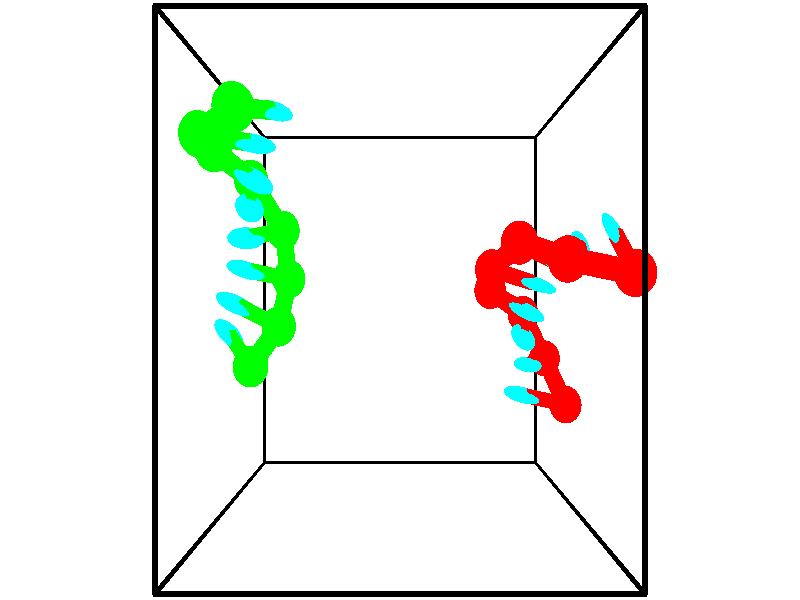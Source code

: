 // switches for output
#declare DRAW_BASES = 1; // possible values are 0, 1; only relevant for DNA ribbons
#declare DRAW_BASES_TYPE = 3; // possible values are 1, 2, 3; only relevant for DNA ribbons
#declare DRAW_FOG = 0; // set to 1 to enable fog

#include "colors.inc"

#include "transforms.inc"
background { rgb <1, 1, 1>}

#default {
   normal{
       ripples 0.25
       frequency 0.20
       turbulence 0.2
       lambda 5
   }
	finish {
		phong 0.1
		phong_size 40.
	}
}

// original window dimensions: 1024x640


// camera settings

camera {
	sky <-0, 1, 0>
	up <-0, 1, 0>
	right 1.6 * <1, 0, 0>
	location <2.5, 2.5, 11.1562>
	look_at <2.5, 2.5, 2.5>
	direction <0, 0, -8.6562>
	angle 67.0682
}


# declare cpy_camera_pos = <2.5, 2.5, 11.1562>;
# if (DRAW_FOG = 1)
fog {
	fog_type 2
	up vnormalize(cpy_camera_pos)
	color rgbt<1,1,1,0.3>
	distance 1e-5
	fog_alt 3e-3
	fog_offset 4
}
# end


// LIGHTS

# declare lum = 6;
global_settings {
	ambient_light rgb lum * <0.05, 0.05, 0.05>
	max_trace_level 15
}# declare cpy_direct_light_amount = 0.25;
light_source
{	1000 * <-1, -1, 1>,
	rgb lum * cpy_direct_light_amount
	parallel
}

light_source
{	1000 * <1, 1, -1>,
	rgb lum * cpy_direct_light_amount
	parallel
}

// strand 0

// nucleotide -1

// particle -1
sphere {
	<5.147304, 1.106034, 1.486168> 0.250000
	pigment { color rgbt <1,0,0,0> }
	no_shadow
}
cylinder {
	<4.753929, 1.178513, 1.487928>,  <4.517904, 1.222000, 1.488985>, 0.100000
	pigment { color rgbt <1,0,0,0> }
	no_shadow
}
cylinder {
	<4.753929, 1.178513, 1.487928>,  <5.147304, 1.106034, 1.486168>, 0.100000
	pigment { color rgbt <1,0,0,0> }
	no_shadow
}

// particle -1
sphere {
	<4.753929, 1.178513, 1.487928> 0.100000
	pigment { color rgbt <1,0,0,0> }
	no_shadow
}
sphere {
	0, 1
	scale<0.080000,0.200000,0.300000>
	matrix <0.174351, 0.939085, 0.296177,
		0.049532, 0.292039, -0.955123,
		-0.983437, 0.181196, 0.004402,
		4.458898, 1.232872, 1.489249>
	pigment { color rgbt <0,1,1,0> }
	no_shadow
}
cylinder {
	<4.922027, 1.685092, 1.031540>,  <5.147304, 1.106034, 1.486168>, 0.130000
	pigment { color rgbt <1,0,0,0> }
	no_shadow
}

// nucleotide -1

// particle -1
sphere {
	<4.922027, 1.685092, 1.031540> 0.250000
	pigment { color rgbt <1,0,0,0> }
	no_shadow
}
cylinder {
	<4.693558, 1.663937, 1.359190>,  <4.556477, 1.651243, 1.555780>, 0.100000
	pigment { color rgbt <1,0,0,0> }
	no_shadow
}
cylinder {
	<4.693558, 1.663937, 1.359190>,  <4.922027, 1.685092, 1.031540>, 0.100000
	pigment { color rgbt <1,0,0,0> }
	no_shadow
}

// particle -1
sphere {
	<4.693558, 1.663937, 1.359190> 0.100000
	pigment { color rgbt <1,0,0,0> }
	no_shadow
}
sphere {
	0, 1
	scale<0.080000,0.200000,0.300000>
	matrix <0.163961, 0.970460, 0.176989,
		-0.804288, 0.235395, -0.545627,
		-0.571172, -0.052888, 0.819125,
		4.522206, 1.648070, 1.604928>
	pigment { color rgbt <0,1,1,0> }
	no_shadow
}
cylinder {
	<4.543067, 2.308351, 1.117982>,  <4.922027, 1.685092, 1.031540>, 0.130000
	pigment { color rgbt <1,0,0,0> }
	no_shadow
}

// nucleotide -1

// particle -1
sphere {
	<4.543067, 2.308351, 1.117982> 0.250000
	pigment { color rgbt <1,0,0,0> }
	no_shadow
}
cylinder {
	<4.473686, 2.142185, 1.475159>,  <4.432058, 2.042486, 1.689465>, 0.100000
	pigment { color rgbt <1,0,0,0> }
	no_shadow
}
cylinder {
	<4.473686, 2.142185, 1.475159>,  <4.543067, 2.308351, 1.117982>, 0.100000
	pigment { color rgbt <1,0,0,0> }
	no_shadow
}

// particle -1
sphere {
	<4.473686, 2.142185, 1.475159> 0.100000
	pigment { color rgbt <1,0,0,0> }
	no_shadow
}
sphere {
	0, 1
	scale<0.080000,0.200000,0.300000>
	matrix <0.354426, 0.819606, 0.450142,
		-0.918856, 0.394560, 0.005071,
		-0.173451, -0.415413, 0.892943,
		4.421651, 2.017561, 1.743042>
	pigment { color rgbt <0,1,1,0> }
	no_shadow
}
cylinder {
	<3.944110, 2.627250, 1.482757>,  <4.543067, 2.308351, 1.117982>, 0.130000
	pigment { color rgbt <1,0,0,0> }
	no_shadow
}

// nucleotide -1

// particle -1
sphere {
	<3.944110, 2.627250, 1.482757> 0.250000
	pigment { color rgbt <1,0,0,0> }
	no_shadow
}
cylinder {
	<4.225212, 2.473148, 1.721994>,  <4.393873, 2.380687, 1.865537>, 0.100000
	pigment { color rgbt <1,0,0,0> }
	no_shadow
}
cylinder {
	<4.225212, 2.473148, 1.721994>,  <3.944110, 2.627250, 1.482757>, 0.100000
	pigment { color rgbt <1,0,0,0> }
	no_shadow
}

// particle -1
sphere {
	<4.225212, 2.473148, 1.721994> 0.100000
	pigment { color rgbt <1,0,0,0> }
	no_shadow
}
sphere {
	0, 1
	scale<0.080000,0.200000,0.300000>
	matrix <0.206209, 0.914904, 0.347029,
		-0.680892, -0.120544, 0.722396,
		0.702755, -0.385253, 0.598093,
		4.436038, 2.357572, 1.901422>
	pigment { color rgbt <0,1,1,0> }
	no_shadow
}
cylinder {
	<3.870622, 2.879945, 2.161185>,  <3.944110, 2.627250, 1.482757>, 0.130000
	pigment { color rgbt <1,0,0,0> }
	no_shadow
}

// nucleotide -1

// particle -1
sphere {
	<3.870622, 2.879945, 2.161185> 0.250000
	pigment { color rgbt <1,0,0,0> }
	no_shadow
}
cylinder {
	<4.256271, 2.776016, 2.139433>,  <4.487661, 2.713659, 2.126382>, 0.100000
	pigment { color rgbt <1,0,0,0> }
	no_shadow
}
cylinder {
	<4.256271, 2.776016, 2.139433>,  <3.870622, 2.879945, 2.161185>, 0.100000
	pigment { color rgbt <1,0,0,0> }
	no_shadow
}

// particle -1
sphere {
	<4.256271, 2.776016, 2.139433> 0.100000
	pigment { color rgbt <1,0,0,0> }
	no_shadow
}
sphere {
	0, 1
	scale<0.080000,0.200000,0.300000>
	matrix <0.265092, 0.931754, 0.248116,
		-0.013798, -0.253631, 0.967203,
		0.964125, -0.259821, -0.054379,
		4.545509, 2.698070, 2.123119>
	pigment { color rgbt <0,1,1,0> }
	no_shadow
}
cylinder {
	<4.127213, 3.151217, 2.928814>,  <3.870622, 2.879945, 2.161185>, 0.130000
	pigment { color rgbt <1,0,0,0> }
	no_shadow
}

// nucleotide -1

// particle -1
sphere {
	<4.127213, 3.151217, 2.928814> 0.250000
	pigment { color rgbt <1,0,0,0> }
	no_shadow
}
cylinder {
	<4.469337, 3.031727, 2.759483>,  <4.674612, 2.960033, 2.657885>, 0.100000
	pigment { color rgbt <1,0,0,0> }
	no_shadow
}
cylinder {
	<4.469337, 3.031727, 2.759483>,  <4.127213, 3.151217, 2.928814>, 0.100000
	pigment { color rgbt <1,0,0,0> }
	no_shadow
}

// particle -1
sphere {
	<4.469337, 3.031727, 2.759483> 0.100000
	pigment { color rgbt <1,0,0,0> }
	no_shadow
}
sphere {
	0, 1
	scale<0.080000,0.200000,0.300000>
	matrix <0.511593, 0.616163, 0.598846,
		0.081949, -0.728771, 0.679836,
		0.855311, -0.298724, -0.423328,
		4.725931, 2.942110, 2.632485>
	pigment { color rgbt <0,1,1,0> }
	no_shadow
}
cylinder {
	<4.627649, 2.933182, 3.505346>,  <4.127213, 3.151217, 2.928814>, 0.130000
	pigment { color rgbt <1,0,0,0> }
	no_shadow
}

// nucleotide -1

// particle -1
sphere {
	<4.627649, 2.933182, 3.505346> 0.250000
	pigment { color rgbt <1,0,0,0> }
	no_shadow
}
cylinder {
	<4.818764, 3.028625, 3.167166>,  <4.933433, 3.085891, 2.964258>, 0.100000
	pigment { color rgbt <1,0,0,0> }
	no_shadow
}
cylinder {
	<4.818764, 3.028625, 3.167166>,  <4.627649, 2.933182, 3.505346>, 0.100000
	pigment { color rgbt <1,0,0,0> }
	no_shadow
}

// particle -1
sphere {
	<4.818764, 3.028625, 3.167166> 0.100000
	pigment { color rgbt <1,0,0,0> }
	no_shadow
}
sphere {
	0, 1
	scale<0.080000,0.200000,0.300000>
	matrix <0.740786, 0.407860, 0.533748,
		0.472182, -0.881315, 0.018112,
		0.477787, 0.238608, -0.845450,
		4.962100, 3.100208, 2.913531>
	pigment { color rgbt <0,1,1,0> }
	no_shadow
}
cylinder {
	<5.436831, 2.780506, 3.631919>,  <4.627649, 2.933182, 3.505346>, 0.130000
	pigment { color rgbt <1,0,0,0> }
	no_shadow
}

// nucleotide -1

// particle -1
sphere {
	<5.436831, 2.780506, 3.631919> 0.250000
	pigment { color rgbt <1,0,0,0> }
	no_shadow
}
cylinder {
	<5.388893, 3.052788, 3.342844>,  <5.360130, 3.216157, 3.169399>, 0.100000
	pigment { color rgbt <1,0,0,0> }
	no_shadow
}
cylinder {
	<5.388893, 3.052788, 3.342844>,  <5.436831, 2.780506, 3.631919>, 0.100000
	pigment { color rgbt <1,0,0,0> }
	no_shadow
}

// particle -1
sphere {
	<5.388893, 3.052788, 3.342844> 0.100000
	pigment { color rgbt <1,0,0,0> }
	no_shadow
}
sphere {
	0, 1
	scale<0.080000,0.200000,0.300000>
	matrix <0.660748, 0.597988, 0.453676,
		0.740979, -0.423144, -0.521440,
		-0.119845, 0.680705, -0.722688,
		5.352940, 3.256999, 3.126038>
	pigment { color rgbt <0,1,1,0> }
	no_shadow
}
// strand 1

// nucleotide -1

// particle -1
sphere {
	<0.494612, 4.433802, 3.900380> 0.250000
	pigment { color rgbt <0,1,0,0> }
	no_shadow
}
cylinder {
	<0.704475, 4.500057, 3.566362>,  <0.830393, 4.539811, 3.365952>, 0.100000
	pigment { color rgbt <0,1,0,0> }
	no_shadow
}
cylinder {
	<0.704475, 4.500057, 3.566362>,  <0.494612, 4.433802, 3.900380>, 0.100000
	pigment { color rgbt <0,1,0,0> }
	no_shadow
}

// particle -1
sphere {
	<0.704475, 4.500057, 3.566362> 0.100000
	pigment { color rgbt <0,1,0,0> }
	no_shadow
}
sphere {
	0, 1
	scale<0.080000,0.200000,0.300000>
	matrix <-0.395995, -0.820826, -0.411622,
		-0.753606, 0.546633, -0.365061,
		0.524658, 0.165639, -0.835044,
		0.861873, 4.549749, 3.315849>
	pigment { color rgbt <0,1,1,0> }
	no_shadow
}
cylinder {
	<-0.075871, 4.269544, 3.422812>,  <0.494612, 4.433802, 3.900380>, 0.130000
	pigment { color rgbt <0,1,0,0> }
	no_shadow
}

// nucleotide -1

// particle -1
sphere {
	<-0.075871, 4.269544, 3.422812> 0.250000
	pigment { color rgbt <0,1,0,0> }
	no_shadow
}
cylinder {
	<0.278503, 4.254391, 3.237909>,  <0.491128, 4.245298, 3.126967>, 0.100000
	pigment { color rgbt <0,1,0,0> }
	no_shadow
}
cylinder {
	<0.278503, 4.254391, 3.237909>,  <-0.075871, 4.269544, 3.422812>, 0.100000
	pigment { color rgbt <0,1,0,0> }
	no_shadow
}

// particle -1
sphere {
	<0.278503, 4.254391, 3.237909> 0.100000
	pigment { color rgbt <0,1,0,0> }
	no_shadow
}
sphere {
	0, 1
	scale<0.080000,0.200000,0.300000>
	matrix <-0.288317, -0.825677, -0.484903,
		-0.363306, 0.562869, -0.742420,
		0.885936, -0.037884, -0.462258,
		0.544284, 4.243026, 3.099232>
	pigment { color rgbt <0,1,1,0> }
	no_shadow
}
cylinder {
	<-0.096925, 4.233462, 2.760004>,  <-0.075871, 4.269544, 3.422812>, 0.130000
	pigment { color rgbt <0,1,0,0> }
	no_shadow
}

// nucleotide -1

// particle -1
sphere {
	<-0.096925, 4.233462, 2.760004> 0.250000
	pigment { color rgbt <0,1,0,0> }
	no_shadow
}
cylinder {
	<0.239410, 4.028660, 2.830250>,  <0.441212, 3.905778, 2.872397>, 0.100000
	pigment { color rgbt <0,1,0,0> }
	no_shadow
}
cylinder {
	<0.239410, 4.028660, 2.830250>,  <-0.096925, 4.233462, 2.760004>, 0.100000
	pigment { color rgbt <0,1,0,0> }
	no_shadow
}

// particle -1
sphere {
	<0.239410, 4.028660, 2.830250> 0.100000
	pigment { color rgbt <0,1,0,0> }
	no_shadow
}
sphere {
	0, 1
	scale<0.080000,0.200000,0.300000>
	matrix <-0.345407, -0.757330, -0.554207,
		0.416755, 0.405340, -0.813643,
		0.840838, -0.512007, 0.175614,
		0.491662, 3.875058, 2.882934>
	pigment { color rgbt <0,1,1,0> }
	no_shadow
}
cylinder {
	<0.261569, 4.004312, 2.076344>,  <-0.096925, 4.233462, 2.760004>, 0.130000
	pigment { color rgbt <0,1,0,0> }
	no_shadow
}

// nucleotide -1

// particle -1
sphere {
	<0.261569, 4.004312, 2.076344> 0.250000
	pigment { color rgbt <0,1,0,0> }
	no_shadow
}
cylinder {
	<0.326340, 3.766285, 2.391222>,  <0.365202, 3.623469, 2.580148>, 0.100000
	pigment { color rgbt <0,1,0,0> }
	no_shadow
}
cylinder {
	<0.326340, 3.766285, 2.391222>,  <0.261569, 4.004312, 2.076344>, 0.100000
	pigment { color rgbt <0,1,0,0> }
	no_shadow
}

// particle -1
sphere {
	<0.326340, 3.766285, 2.391222> 0.100000
	pigment { color rgbt <0,1,0,0> }
	no_shadow
}
sphere {
	0, 1
	scale<0.080000,0.200000,0.300000>
	matrix <-0.357485, -0.778910, -0.515271,
		0.919774, -0.197974, -0.338854,
		0.161926, -0.595068, 0.787194,
		0.374918, 3.587765, 2.627380>
	pigment { color rgbt <0,1,1,0> }
	no_shadow
}
cylinder {
	<0.703598, 3.391848, 1.876092>,  <0.261569, 4.004312, 2.076344>, 0.130000
	pigment { color rgbt <0,1,0,0> }
	no_shadow
}

// nucleotide -1

// particle -1
sphere {
	<0.703598, 3.391848, 1.876092> 0.250000
	pigment { color rgbt <0,1,0,0> }
	no_shadow
}
cylinder {
	<0.457954, 3.309486, 2.180847>,  <0.310568, 3.260069, 2.363700>, 0.100000
	pigment { color rgbt <0,1,0,0> }
	no_shadow
}
cylinder {
	<0.457954, 3.309486, 2.180847>,  <0.703598, 3.391848, 1.876092>, 0.100000
	pigment { color rgbt <0,1,0,0> }
	no_shadow
}

// particle -1
sphere {
	<0.457954, 3.309486, 2.180847> 0.100000
	pigment { color rgbt <0,1,0,0> }
	no_shadow
}
sphere {
	0, 1
	scale<0.080000,0.200000,0.300000>
	matrix <-0.340469, -0.801799, -0.491120,
		0.712006, -0.561001, 0.422287,
		-0.614108, -0.205905, 0.761889,
		0.273722, 3.247715, 2.409414>
	pigment { color rgbt <0,1,1,0> }
	no_shadow
}
cylinder {
	<0.780828, 2.769741, 1.815910>,  <0.703598, 3.391848, 1.876092>, 0.130000
	pigment { color rgbt <0,1,0,0> }
	no_shadow
}

// nucleotide -1

// particle -1
sphere {
	<0.780828, 2.769741, 1.815910> 0.250000
	pigment { color rgbt <0,1,0,0> }
	no_shadow
}
cylinder {
	<0.465324, 2.826744, 2.055092>,  <0.276022, 2.860946, 2.198601>, 0.100000
	pigment { color rgbt <0,1,0,0> }
	no_shadow
}
cylinder {
	<0.465324, 2.826744, 2.055092>,  <0.780828, 2.769741, 1.815910>, 0.100000
	pigment { color rgbt <0,1,0,0> }
	no_shadow
}

// particle -1
sphere {
	<0.465324, 2.826744, 2.055092> 0.100000
	pigment { color rgbt <0,1,0,0> }
	no_shadow
}
sphere {
	0, 1
	scale<0.080000,0.200000,0.300000>
	matrix <-0.391443, -0.866468, -0.309848,
		0.473953, -0.478461, 0.739218,
		-0.788759, 0.142509, 0.597955,
		0.228697, 2.869497, 2.234478>
	pigment { color rgbt <0,1,1,0> }
	no_shadow
}
cylinder {
	<0.701146, 2.173856, 2.193294>,  <0.780828, 2.769741, 1.815910>, 0.130000
	pigment { color rgbt <0,1,0,0> }
	no_shadow
}

// nucleotide -1

// particle -1
sphere {
	<0.701146, 2.173856, 2.193294> 0.250000
	pigment { color rgbt <0,1,0,0> }
	no_shadow
}
cylinder {
	<0.333565, 2.331532, 2.198015>,  <0.113016, 2.426136, 2.200848>, 0.100000
	pigment { color rgbt <0,1,0,0> }
	no_shadow
}
cylinder {
	<0.333565, 2.331532, 2.198015>,  <0.701146, 2.173856, 2.193294>, 0.100000
	pigment { color rgbt <0,1,0,0> }
	no_shadow
}

// particle -1
sphere {
	<0.333565, 2.331532, 2.198015> 0.100000
	pigment { color rgbt <0,1,0,0> }
	no_shadow
}
sphere {
	0, 1
	scale<0.080000,0.200000,0.300000>
	matrix <-0.374272, -0.862313, -0.341082,
		-0.124273, -0.317857, 0.939959,
		-0.918954, 0.394188, 0.011803,
		0.057878, 2.449788, 2.201556>
	pigment { color rgbt <0,1,1,0> }
	no_shadow
}
cylinder {
	<0.350354, 1.702277, 2.468585>,  <0.701146, 2.173856, 2.193294>, 0.130000
	pigment { color rgbt <0,1,0,0> }
	no_shadow
}

// nucleotide -1

// particle -1
sphere {
	<0.350354, 1.702277, 2.468585> 0.250000
	pigment { color rgbt <0,1,0,0> }
	no_shadow
}
cylinder {
	<0.105896, 1.918091, 2.236929>,  <-0.040779, 2.047579, 2.097935>, 0.100000
	pigment { color rgbt <0,1,0,0> }
	no_shadow
}
cylinder {
	<0.105896, 1.918091, 2.236929>,  <0.350354, 1.702277, 2.468585>, 0.100000
	pigment { color rgbt <0,1,0,0> }
	no_shadow
}

// particle -1
sphere {
	<0.105896, 1.918091, 2.236929> 0.100000
	pigment { color rgbt <0,1,0,0> }
	no_shadow
}
sphere {
	0, 1
	scale<0.080000,0.200000,0.300000>
	matrix <-0.494307, -0.831619, -0.253121,
		-0.618191, 0.131579, 0.774936,
		-0.611146, 0.539534, -0.579140,
		-0.077448, 2.079951, 2.063187>
	pigment { color rgbt <0,1,1,0> }
	no_shadow
}
// box output
cylinder {
	<0.000000, 0.000000, 0.000000>,  <5.000000, 0.000000, 0.000000>, 0.025000
	pigment { color rgbt <0,0,0,0> }
	no_shadow
}
cylinder {
	<0.000000, 0.000000, 0.000000>,  <0.000000, 5.000000, 0.000000>, 0.025000
	pigment { color rgbt <0,0,0,0> }
	no_shadow
}
cylinder {
	<0.000000, 0.000000, 0.000000>,  <0.000000, 0.000000, 5.000000>, 0.025000
	pigment { color rgbt <0,0,0,0> }
	no_shadow
}
cylinder {
	<5.000000, 5.000000, 5.000000>,  <0.000000, 5.000000, 5.000000>, 0.025000
	pigment { color rgbt <0,0,0,0> }
	no_shadow
}
cylinder {
	<5.000000, 5.000000, 5.000000>,  <5.000000, 0.000000, 5.000000>, 0.025000
	pigment { color rgbt <0,0,0,0> }
	no_shadow
}
cylinder {
	<5.000000, 5.000000, 5.000000>,  <5.000000, 5.000000, 0.000000>, 0.025000
	pigment { color rgbt <0,0,0,0> }
	no_shadow
}
cylinder {
	<0.000000, 0.000000, 5.000000>,  <0.000000, 5.000000, 5.000000>, 0.025000
	pigment { color rgbt <0,0,0,0> }
	no_shadow
}
cylinder {
	<0.000000, 0.000000, 5.000000>,  <5.000000, 0.000000, 5.000000>, 0.025000
	pigment { color rgbt <0,0,0,0> }
	no_shadow
}
cylinder {
	<5.000000, 5.000000, 0.000000>,  <0.000000, 5.000000, 0.000000>, 0.025000
	pigment { color rgbt <0,0,0,0> }
	no_shadow
}
cylinder {
	<5.000000, 5.000000, 0.000000>,  <5.000000, 0.000000, 0.000000>, 0.025000
	pigment { color rgbt <0,0,0,0> }
	no_shadow
}
cylinder {
	<5.000000, 0.000000, 5.000000>,  <5.000000, 0.000000, 0.000000>, 0.025000
	pigment { color rgbt <0,0,0,0> }
	no_shadow
}
cylinder {
	<0.000000, 5.000000, 0.000000>,  <0.000000, 5.000000, 5.000000>, 0.025000
	pigment { color rgbt <0,0,0,0> }
	no_shadow
}
// end of box output
